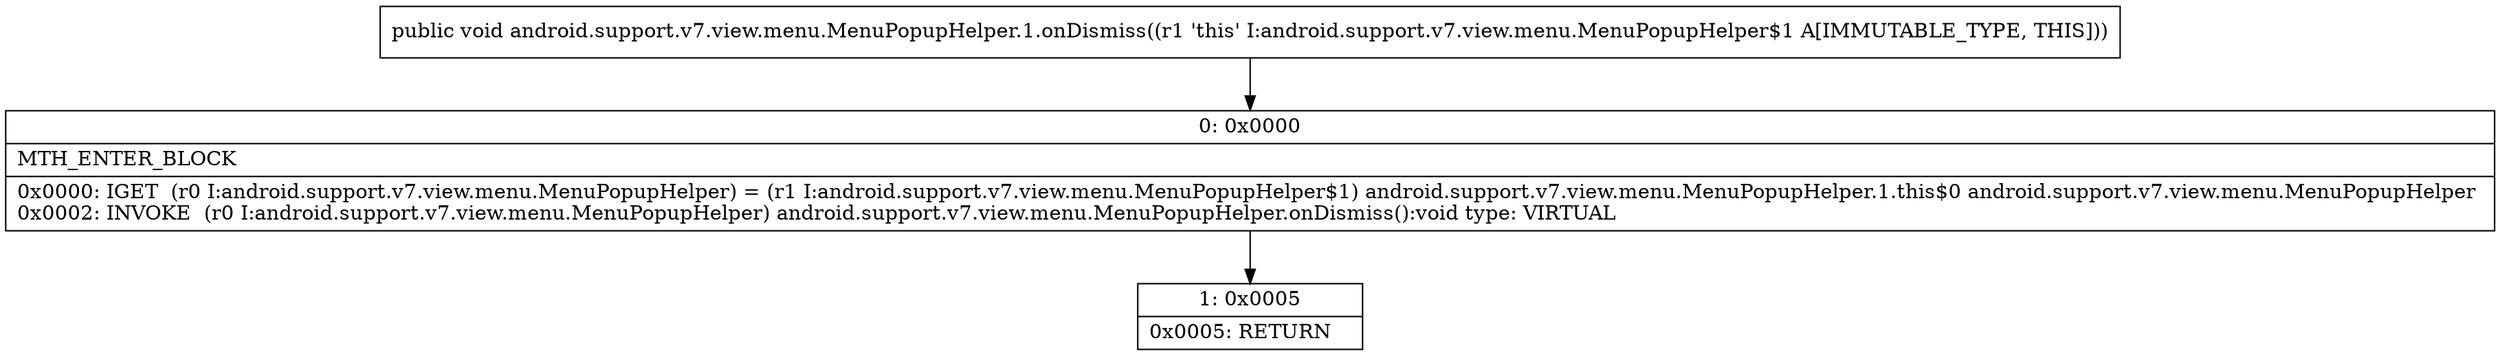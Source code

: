 digraph "CFG forandroid.support.v7.view.menu.MenuPopupHelper.1.onDismiss()V" {
Node_0 [shape=record,label="{0\:\ 0x0000|MTH_ENTER_BLOCK\l|0x0000: IGET  (r0 I:android.support.v7.view.menu.MenuPopupHelper) = (r1 I:android.support.v7.view.menu.MenuPopupHelper$1) android.support.v7.view.menu.MenuPopupHelper.1.this$0 android.support.v7.view.menu.MenuPopupHelper \l0x0002: INVOKE  (r0 I:android.support.v7.view.menu.MenuPopupHelper) android.support.v7.view.menu.MenuPopupHelper.onDismiss():void type: VIRTUAL \l}"];
Node_1 [shape=record,label="{1\:\ 0x0005|0x0005: RETURN   \l}"];
MethodNode[shape=record,label="{public void android.support.v7.view.menu.MenuPopupHelper.1.onDismiss((r1 'this' I:android.support.v7.view.menu.MenuPopupHelper$1 A[IMMUTABLE_TYPE, THIS])) }"];
MethodNode -> Node_0;
Node_0 -> Node_1;
}

